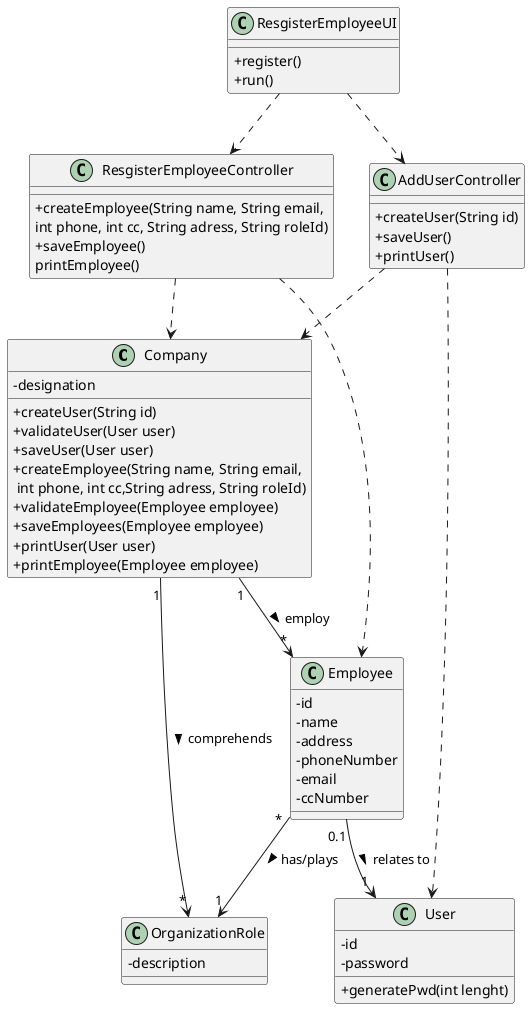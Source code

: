 @startuml
'https://plantuml.com/class-diagram
skinparam classAttributeIconSize 0

Class Company{
-designation
    +createUser(String id)
    +validateUser(User user)
    +saveUser(User user)
    +createEmployee(String name, String email,\n int phone, int cc,String adress, String roleId)
    +validateEmployee(Employee employee)
    +saveEmployees(Employee employee)
    +printUser(User user)
    +printEmployee(Employee employee)
}
Class Employee{
-id
-name
-address
-phoneNumber
-email
-ccNumber
}
Class User{
-id
-password
+generatePwd(int lenght)
}
Class OrganizationRole{
-description
}
Class ResgisterEmployeeUI{
+register()
+run()
}
Class ResgisterEmployeeController{
+createEmployee(String name, String email, \nint phone, int cc, String adress, String roleId)
+saveEmployee()
printEmployee()
}

Class AddUserController{
+createUser(String id)
+saveUser()
+printUser()
}

Company"1"-->"*"Employee:employ >
Employee"0.1"-->"1"User:relates to >
Company"1"-->"*"OrganizationRole: comprehends >
Employee"*"-->"1"OrganizationRole:has/plays >
ResgisterEmployeeController..>Company
ResgisterEmployeeUI..> ResgisterEmployeeController
ResgisterEmployeeUI..>AddUserController
AddUserController..>Company
AddUserController..>User
ResgisterEmployeeController..>Employee

@enduml